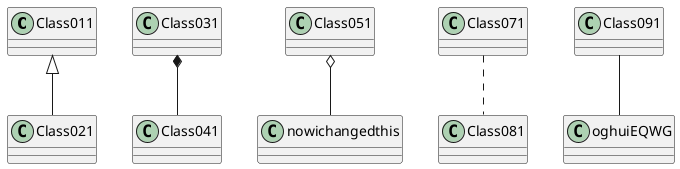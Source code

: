 @startuml test
Class011 <|-- Class021
Class031 *-- Class041
Class051 o-- nowichangedthis
Class071 .. Class081
Class091 -- oghuiEQWG
@enduml
